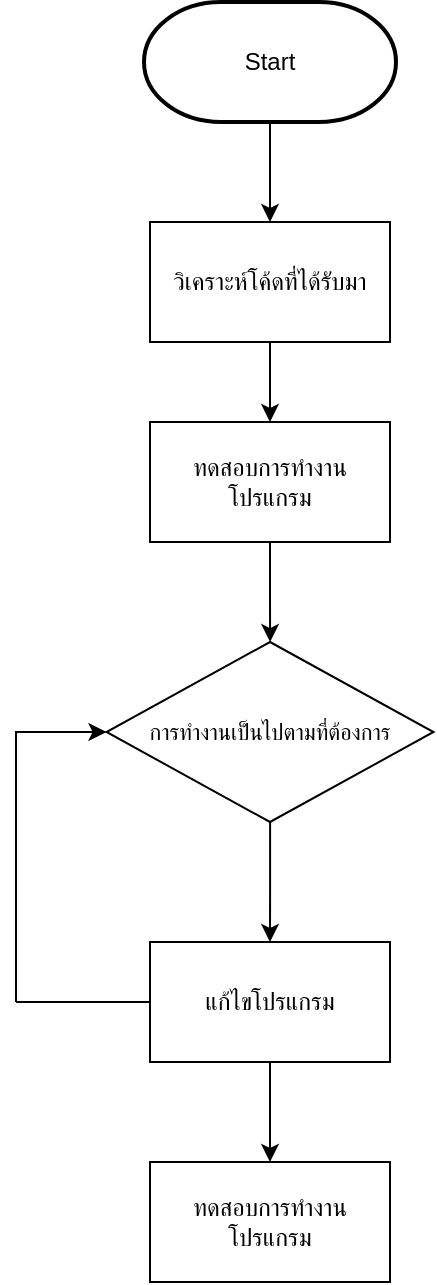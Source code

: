 <mxfile version="24.8.6">
  <diagram name="Page-1" id="DuXZzbCSL1fpq2oBDUcA">
    <mxGraphModel dx="623" dy="352" grid="1" gridSize="10" guides="1" tooltips="1" connect="1" arrows="1" fold="1" page="1" pageScale="1" pageWidth="827" pageHeight="1169" math="0" shadow="0">
      <root>
        <mxCell id="0" />
        <mxCell id="1" parent="0" />
        <mxCell id="lJPXdTyREccG4QOEyWTy-10" value="" style="edgeStyle=orthogonalEdgeStyle;rounded=0;orthogonalLoop=1;jettySize=auto;html=1;fontFamily=Helvetica;fontSize=12;fontColor=default;resizable=1;" edge="1" parent="1" source="lJPXdTyREccG4QOEyWTy-2" target="lJPXdTyREccG4QOEyWTy-9">
          <mxGeometry relative="1" as="geometry" />
        </mxCell>
        <mxCell id="lJPXdTyREccG4QOEyWTy-2" value="วิเคราะห์โค้ดที่ได้รับมา" style="rounded=0;whiteSpace=wrap;html=1;strokeColor=default;align=center;verticalAlign=middle;fontFamily=Helvetica;fontSize=12;fontColor=default;resizable=1;fillColor=#FFFFFF;" vertex="1" parent="1">
          <mxGeometry x="367" y="180" width="120" height="60" as="geometry" />
        </mxCell>
        <mxCell id="lJPXdTyREccG4QOEyWTy-3" value="" style="edgeStyle=orthogonalEdgeStyle;rounded=0;orthogonalLoop=1;jettySize=auto;html=1;fontFamily=Helvetica;fontSize=12;fontColor=default;resizable=1;" edge="1" parent="1" source="lJPXdTyREccG4QOEyWTy-1" target="lJPXdTyREccG4QOEyWTy-2">
          <mxGeometry relative="1" as="geometry" />
        </mxCell>
        <mxCell id="lJPXdTyREccG4QOEyWTy-1" value="Start" style="strokeWidth=2;html=1;shape=mxgraph.flowchart.terminator;whiteSpace=wrap;rounded=0;strokeColor=default;align=center;verticalAlign=middle;fontFamily=Helvetica;fontSize=12;fontColor=default;resizable=1;fillColor=#FFFFFF;" vertex="1" parent="1">
          <mxGeometry x="364" y="70" width="126" height="60" as="geometry" />
        </mxCell>
        <mxCell id="lJPXdTyREccG4QOEyWTy-17" value="" style="edgeStyle=orthogonalEdgeStyle;rounded=0;orthogonalLoop=1;jettySize=auto;html=1;fontFamily=Helvetica;fontSize=12;fontColor=default;resizable=1;" edge="1" parent="1" source="lJPXdTyREccG4QOEyWTy-6" target="lJPXdTyREccG4QOEyWTy-12">
          <mxGeometry relative="1" as="geometry" />
        </mxCell>
        <mxCell id="lJPXdTyREccG4QOEyWTy-6" value="&lt;font style=&quot;font-size: 11px;&quot;&gt;การทำงานเป็นไปตามที่ต้องการ&lt;/font&gt;" style="shape=rhombus;perimeter=rhombusPerimeter;whiteSpace=wrap;html=1;align=center;rounded=0;strokeColor=default;verticalAlign=middle;fontFamily=Helvetica;fontSize=12;fontColor=default;resizable=1;fillColor=#FFFFFF;" vertex="1" parent="1">
          <mxGeometry x="345.25" y="390" width="163.5" height="90" as="geometry" />
        </mxCell>
        <mxCell id="lJPXdTyREccG4QOEyWTy-11" value="" style="edgeStyle=orthogonalEdgeStyle;rounded=0;orthogonalLoop=1;jettySize=auto;html=1;fontFamily=Helvetica;fontSize=12;fontColor=default;resizable=1;" edge="1" parent="1" source="lJPXdTyREccG4QOEyWTy-9" target="lJPXdTyREccG4QOEyWTy-6">
          <mxGeometry relative="1" as="geometry" />
        </mxCell>
        <mxCell id="lJPXdTyREccG4QOEyWTy-9" value="ทดสอบการทำงานโปรแกรม" style="rounded=0;whiteSpace=wrap;html=1;strokeColor=default;align=center;verticalAlign=middle;fontFamily=Helvetica;fontSize=12;fontColor=default;resizable=1;fillColor=#FFFFFF;" vertex="1" parent="1">
          <mxGeometry x="367" y="280" width="120" height="60" as="geometry" />
        </mxCell>
        <mxCell id="lJPXdTyREccG4QOEyWTy-20" value="" style="edgeStyle=orthogonalEdgeStyle;rounded=0;orthogonalLoop=1;jettySize=auto;html=1;fontFamily=Helvetica;fontSize=12;fontColor=default;resizable=1;" edge="1" parent="1" source="lJPXdTyREccG4QOEyWTy-12" target="lJPXdTyREccG4QOEyWTy-19">
          <mxGeometry relative="1" as="geometry" />
        </mxCell>
        <mxCell id="lJPXdTyREccG4QOEyWTy-12" value="แก้ไขโปรแกรม" style="rounded=0;whiteSpace=wrap;html=1;strokeColor=default;align=center;verticalAlign=middle;fontFamily=Helvetica;fontSize=12;fontColor=default;resizable=1;fillColor=#FFFFFF;movable=1;rotatable=1;deletable=1;editable=1;locked=0;connectable=1;" vertex="1" parent="1">
          <mxGeometry x="367" y="540" width="120" height="60" as="geometry" />
        </mxCell>
        <mxCell id="lJPXdTyREccG4QOEyWTy-14" value="" style="endArrow=classic;html=1;rounded=0;fontFamily=Helvetica;fontSize=12;fontColor=default;resizable=1;entryX=0;entryY=0.5;entryDx=0;entryDy=0;" edge="1" parent="1" target="lJPXdTyREccG4QOEyWTy-6">
          <mxGeometry width="50" height="50" relative="1" as="geometry">
            <mxPoint x="300" y="570" as="sourcePoint" />
            <mxPoint x="340" y="435" as="targetPoint" />
            <Array as="points">
              <mxPoint x="300" y="435" />
            </Array>
          </mxGeometry>
        </mxCell>
        <mxCell id="lJPXdTyREccG4QOEyWTy-15" value="" style="endArrow=none;html=1;rounded=0;fontFamily=Helvetica;fontSize=12;fontColor=default;resizable=1;entryX=0;entryY=0.5;entryDx=0;entryDy=0;" edge="1" parent="1" target="lJPXdTyREccG4QOEyWTy-12">
          <mxGeometry width="50" height="50" relative="1" as="geometry">
            <mxPoint x="300" y="570" as="sourcePoint" />
            <mxPoint x="370" y="500" as="targetPoint" />
            <Array as="points">
              <mxPoint x="330" y="570" />
            </Array>
          </mxGeometry>
        </mxCell>
        <mxCell id="lJPXdTyREccG4QOEyWTy-19" value="ทดสอบการทำงานโปรแกรม" style="rounded=0;whiteSpace=wrap;html=1;strokeColor=default;align=center;verticalAlign=middle;fontFamily=Helvetica;fontSize=12;fontColor=default;resizable=1;fillColor=#FFFFFF;" vertex="1" parent="1">
          <mxGeometry x="367" y="650" width="120" height="60" as="geometry" />
        </mxCell>
      </root>
    </mxGraphModel>
  </diagram>
</mxfile>
